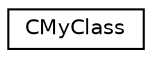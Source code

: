 digraph "Graphical Class Hierarchy"
{
  edge [fontname="Helvetica",fontsize="10",labelfontname="Helvetica",labelfontsize="10"];
  node [fontname="Helvetica",fontsize="10",shape=record];
  rankdir="LR";
  Node0 [label="CMyClass",height=0.2,width=0.4,color="black", fillcolor="white", style="filled",URL="$class_c_my_class.html"];
}
